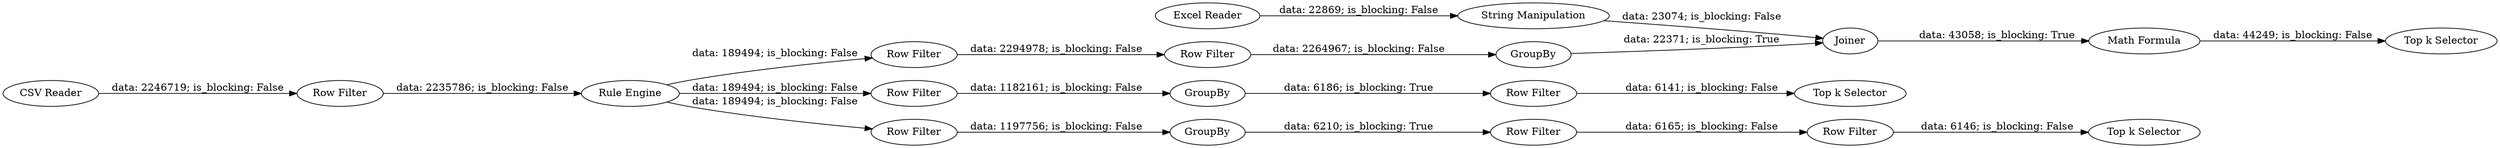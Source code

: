 digraph {
	"-500091830589623532_4" [label=GroupBy]
	"-500091830589623532_12" [label="Top k Selector"]
	"-500091830589623532_16" [label=Joiner]
	"-500091830589623532_5" [label="Top k Selector"]
	"-500091830589623532_19" [label="Row Filter"]
	"-500091830589623532_1" [label="CSV Reader"]
	"-500091830589623532_20" [label="Row Filter"]
	"-500091830589623532_9" [label=GroupBy]
	"-500091830589623532_14" [label="String Manipulation"]
	"-500091830589623532_10" [label="Row Filter"]
	"-500091830589623532_8" [label="Row Filter"]
	"-500091830589623532_6" [label="Row Filter"]
	"-500091830589623532_7" [label="Row Filter"]
	"-500091830589623532_3" [label="Row Filter"]
	"-500091830589623532_11" [label="Row Filter"]
	"-500091830589623532_15" [label=GroupBy]
	"-500091830589623532_2" [label="Rule Engine"]
	"-500091830589623532_13" [label="Excel Reader"]
	"-500091830589623532_17" [label="Math Formula"]
	"-500091830589623532_18" [label="Top k Selector"]
	"-500091830589623532_1" -> "-500091830589623532_10" [label="data: 2246719; is_blocking: False"]
	"-500091830589623532_2" -> "-500091830589623532_3" [label="data: 189494; is_blocking: False"]
	"-500091830589623532_6" -> "-500091830589623532_7" [label="data: 6165; is_blocking: False"]
	"-500091830589623532_17" -> "-500091830589623532_18" [label="data: 44249; is_blocking: False"]
	"-500091830589623532_11" -> "-500091830589623532_12" [label="data: 6141; is_blocking: False"]
	"-500091830589623532_3" -> "-500091830589623532_4" [label="data: 1197756; is_blocking: False"]
	"-500091830589623532_10" -> "-500091830589623532_2" [label="data: 2235786; is_blocking: False"]
	"-500091830589623532_7" -> "-500091830589623532_5" [label="data: 6146; is_blocking: False"]
	"-500091830589623532_9" -> "-500091830589623532_11" [label="data: 6186; is_blocking: True"]
	"-500091830589623532_13" -> "-500091830589623532_14" [label="data: 22869; is_blocking: False"]
	"-500091830589623532_20" -> "-500091830589623532_15" [label="data: 2264967; is_blocking: False"]
	"-500091830589623532_4" -> "-500091830589623532_6" [label="data: 6210; is_blocking: True"]
	"-500091830589623532_8" -> "-500091830589623532_9" [label="data: 1182161; is_blocking: False"]
	"-500091830589623532_16" -> "-500091830589623532_17" [label="data: 43058; is_blocking: True"]
	"-500091830589623532_19" -> "-500091830589623532_20" [label="data: 2294978; is_blocking: False"]
	"-500091830589623532_15" -> "-500091830589623532_16" [label="data: 22371; is_blocking: True"]
	"-500091830589623532_2" -> "-500091830589623532_8" [label="data: 189494; is_blocking: False"]
	"-500091830589623532_14" -> "-500091830589623532_16" [label="data: 23074; is_blocking: False"]
	"-500091830589623532_2" -> "-500091830589623532_19" [label="data: 189494; is_blocking: False"]
	rankdir=LR
}
